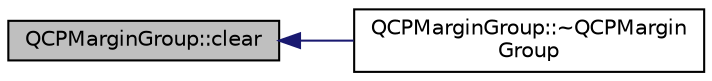 digraph "QCPMarginGroup::clear"
{
  edge [fontname="Helvetica",fontsize="10",labelfontname="Helvetica",labelfontsize="10"];
  node [fontname="Helvetica",fontsize="10",shape=record];
  rankdir="LR";
  Node12 [label="QCPMarginGroup::clear",height=0.2,width=0.4,color="black", fillcolor="grey75", style="filled", fontcolor="black"];
  Node12 -> Node13 [dir="back",color="midnightblue",fontsize="10",style="solid",fontname="Helvetica"];
  Node13 [label="QCPMarginGroup::~QCPMargin\lGroup",height=0.2,width=0.4,color="black", fillcolor="white", style="filled",URL="$d5/d08/class_q_c_p_margin_group.html#a42c62becdaac41406ca90f1c2a755e1c"];
}
